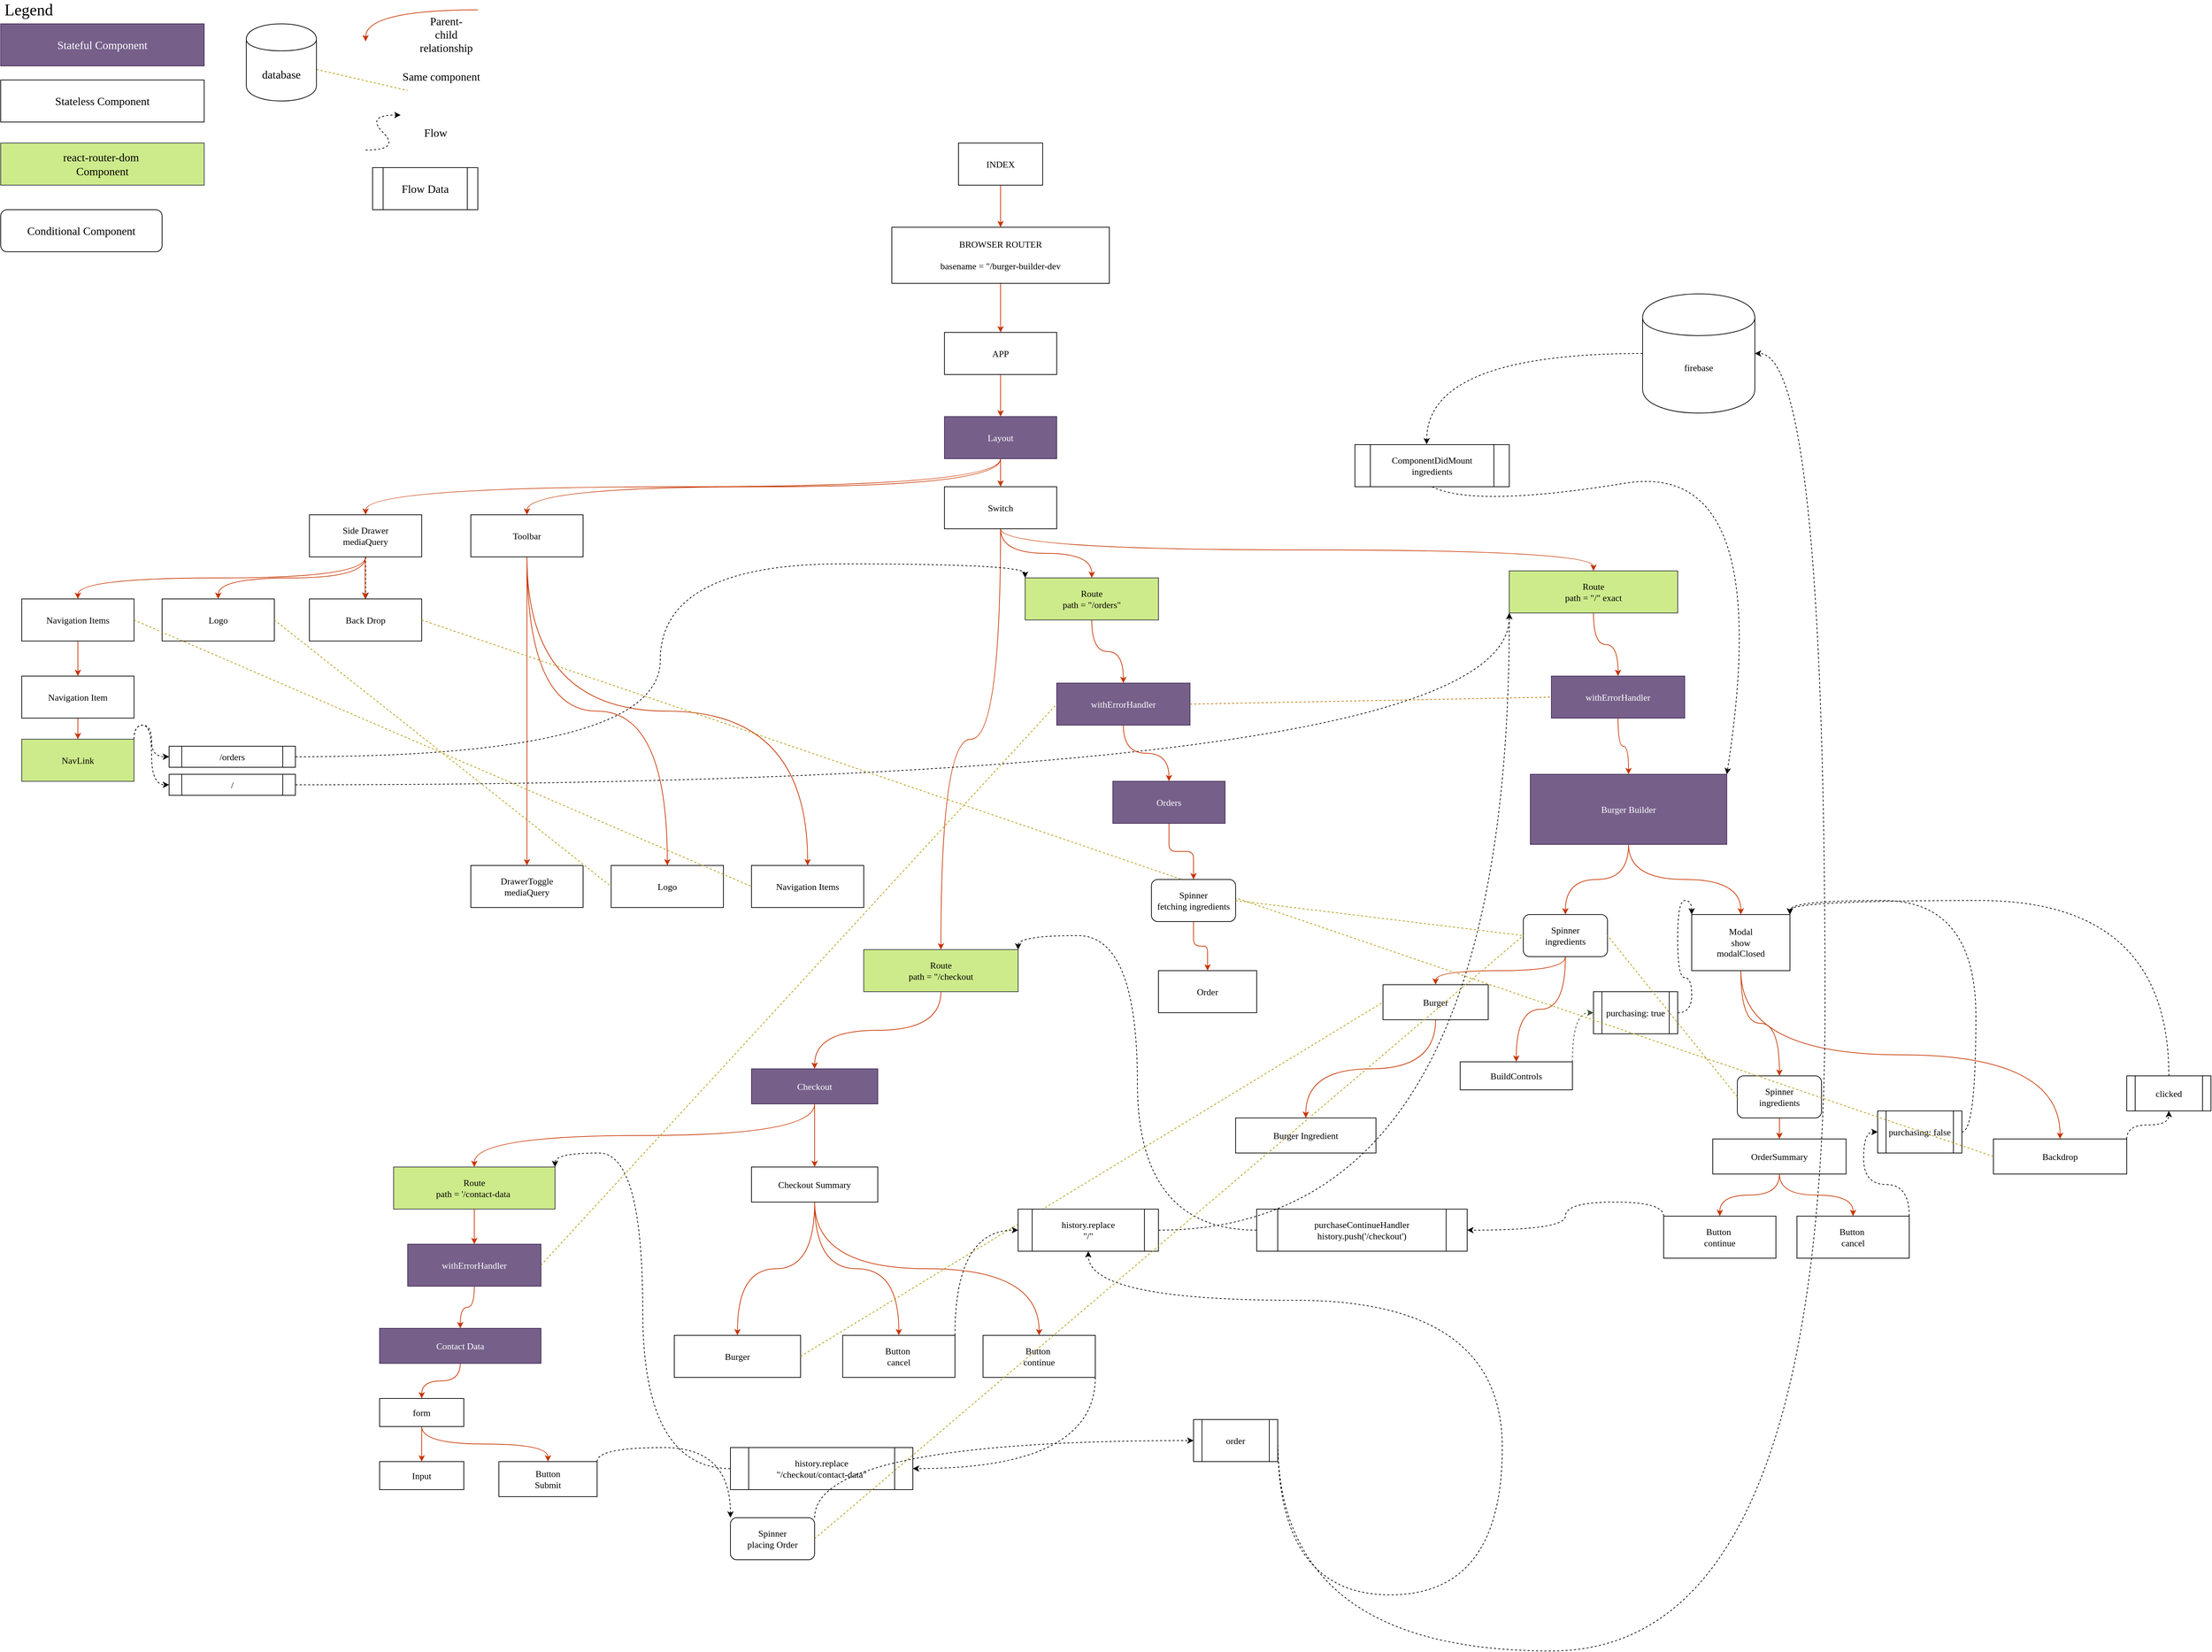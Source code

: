 <mxfile version="13.0.3" type="device"><diagram id="e816xiUX2a3iTIxrnwty" name="Page-1"><mxGraphModel dx="2751" dy="1551" grid="1" gridSize="10" guides="1" tooltips="1" connect="1" arrows="1" fold="1" page="0" pageScale="1" pageWidth="850" pageHeight="1100" math="0" shadow="0" extFonts="lato^https://fonts.googleapis.com/css?family=lato|dm mono^https://fonts.googleapis.com/css?family=dm+mono"><root><mxCell id="0"/><mxCell id="1" parent="0"/><mxCell id="lj8trX7Ev1VFwOyAG79b-166" style="edgeStyle=orthogonalEdgeStyle;curved=1;orthogonalLoop=1;jettySize=auto;html=1;exitX=0.5;exitY=1;exitDx=0;exitDy=0;entryX=0.5;entryY=0;entryDx=0;entryDy=0;fontFamily=dm mono;fontSize=13;fillColor=#fa6800;strokeColor=#C73500;" parent="1" source="lj8trX7Ev1VFwOyAG79b-5" target="lj8trX7Ev1VFwOyAG79b-7" edge="1"><mxGeometry relative="1" as="geometry"/></mxCell><mxCell id="lj8trX7Ev1VFwOyAG79b-5" value="INDEX" style="rounded=0;whiteSpace=wrap;html=1;fontFamily=dm mono;fontSize=13;FType=g;fillColor=#FFFFFF;" parent="1" vertex="1"><mxGeometry x="235" y="40" width="120" height="60" as="geometry"/></mxCell><mxCell id="lj8trX7Ev1VFwOyAG79b-167" style="edgeStyle=orthogonalEdgeStyle;curved=1;orthogonalLoop=1;jettySize=auto;html=1;exitX=0.5;exitY=1;exitDx=0;exitDy=0;entryX=0.5;entryY=0;entryDx=0;entryDy=0;fontFamily=dm mono;fontSize=13;fillColor=#fa6800;strokeColor=#C73500;" parent="1" source="lj8trX7Ev1VFwOyAG79b-7" target="lj8trX7Ev1VFwOyAG79b-10" edge="1"><mxGeometry relative="1" as="geometry"/></mxCell><mxCell id="lj8trX7Ev1VFwOyAG79b-7" value="BROWSER ROUTER&lt;br style=&quot;font-size: 13px;&quot;&gt;&lt;br style=&quot;font-size: 13px;&quot;&gt;basename = &quot;/burger-builder-dev" style="rounded=0;whiteSpace=wrap;html=1;fontFamily=dm mono;fontSize=13;FType=g;fillColor=#FFFFFF;" parent="1" vertex="1"><mxGeometry x="140" y="160" width="310" height="80" as="geometry"/></mxCell><mxCell id="lj8trX7Ev1VFwOyAG79b-168" style="edgeStyle=orthogonalEdgeStyle;curved=1;orthogonalLoop=1;jettySize=auto;html=1;exitX=0.5;exitY=1;exitDx=0;exitDy=0;entryX=0.5;entryY=0;entryDx=0;entryDy=0;fontFamily=dm mono;fontSize=13;fillColor=#fa6800;strokeColor=#C73500;" parent="1" source="lj8trX7Ev1VFwOyAG79b-10" target="lj8trX7Ev1VFwOyAG79b-16" edge="1"><mxGeometry relative="1" as="geometry"/></mxCell><mxCell id="lj8trX7Ev1VFwOyAG79b-10" value="APP" style="rounded=0;whiteSpace=wrap;html=1;fontFamily=dm mono;fontSize=13;FType=g;fillColor=#FFFFFF;" parent="1" vertex="1"><mxGeometry x="215" y="310" width="160" height="60" as="geometry"/></mxCell><mxCell id="lj8trX7Ev1VFwOyAG79b-169" style="edgeStyle=orthogonalEdgeStyle;curved=1;orthogonalLoop=1;jettySize=auto;html=1;exitX=0.5;exitY=1;exitDx=0;exitDy=0;entryX=0.5;entryY=0;entryDx=0;entryDy=0;fontFamily=dm mono;fontSize=13;fillColor=#fa6800;strokeColor=#C73500;" parent="1" source="lj8trX7Ev1VFwOyAG79b-16" target="lj8trX7Ev1VFwOyAG79b-18" edge="1"><mxGeometry relative="1" as="geometry"/></mxCell><mxCell id="lj8trX7Ev1VFwOyAG79b-189" style="edgeStyle=orthogonalEdgeStyle;curved=1;orthogonalLoop=1;jettySize=auto;html=1;exitX=0.5;exitY=1;exitDx=0;exitDy=0;entryX=0.5;entryY=0;entryDx=0;entryDy=0;fontFamily=dm mono;fontSize=13;fillColor=#fa6800;strokeColor=#C73500;" parent="1" source="lj8trX7Ev1VFwOyAG79b-16" target="lj8trX7Ev1VFwOyAG79b-98" edge="1"><mxGeometry relative="1" as="geometry"/></mxCell><mxCell id="lj8trX7Ev1VFwOyAG79b-190" style="edgeStyle=orthogonalEdgeStyle;curved=1;orthogonalLoop=1;jettySize=auto;html=1;exitX=0.5;exitY=1;exitDx=0;exitDy=0;entryX=0.5;entryY=0;entryDx=0;entryDy=0;fontFamily=dm mono;fontSize=13;fillColor=#fa6800;strokeColor=#C73500;" parent="1" source="lj8trX7Ev1VFwOyAG79b-16" target="lj8trX7Ev1VFwOyAG79b-101" edge="1"><mxGeometry relative="1" as="geometry"/></mxCell><mxCell id="lj8trX7Ev1VFwOyAG79b-16" value="Layout" style="rounded=0;whiteSpace=wrap;html=1;fontFamily=dm mono;fontSize=13;FType=g;fillColor=#76608a;strokeColor=#432D57;fontColor=#ffffff;" parent="1" vertex="1"><mxGeometry x="215" y="430" width="160" height="60" as="geometry"/></mxCell><mxCell id="lj8trX7Ev1VFwOyAG79b-170" style="edgeStyle=orthogonalEdgeStyle;curved=1;orthogonalLoop=1;jettySize=auto;html=1;exitX=0.5;exitY=1;exitDx=0;exitDy=0;entryX=0.5;entryY=0;entryDx=0;entryDy=0;fontFamily=dm mono;fontSize=13;fillColor=#fa6800;strokeColor=#C73500;" parent="1" source="lj8trX7Ev1VFwOyAG79b-18" target="lj8trX7Ev1VFwOyAG79b-19" edge="1"><mxGeometry relative="1" as="geometry"/></mxCell><mxCell id="lj8trX7Ev1VFwOyAG79b-171" style="edgeStyle=orthogonalEdgeStyle;curved=1;orthogonalLoop=1;jettySize=auto;html=1;exitX=0.5;exitY=1;exitDx=0;exitDy=0;entryX=0.5;entryY=0;entryDx=0;entryDy=0;fontFamily=dm mono;fontSize=13;fillColor=#fa6800;strokeColor=#C73500;" parent="1" source="lj8trX7Ev1VFwOyAG79b-18" target="lj8trX7Ev1VFwOyAG79b-23" edge="1"><mxGeometry relative="1" as="geometry"/></mxCell><mxCell id="lj8trX7Ev1VFwOyAG79b-244" style="edgeStyle=orthogonalEdgeStyle;curved=1;orthogonalLoop=1;jettySize=auto;html=1;exitX=0.5;exitY=1;exitDx=0;exitDy=0;entryX=0.5;entryY=0;entryDx=0;entryDy=0;fontFamily=dm mono;fontSize=13;fillColor=#fa6800;strokeColor=#C73500;" parent="1" source="lj8trX7Ev1VFwOyAG79b-18" target="lj8trX7Ev1VFwOyAG79b-24" edge="1"><mxGeometry relative="1" as="geometry"/></mxCell><mxCell id="lj8trX7Ev1VFwOyAG79b-18" value="Switch" style="rounded=0;whiteSpace=wrap;html=1;fontFamily=dm mono;fontSize=13;FType=g;" parent="1" vertex="1"><mxGeometry x="215" y="530" width="160" height="60" as="geometry"/></mxCell><mxCell id="lj8trX7Ev1VFwOyAG79b-252" style="edgeStyle=orthogonalEdgeStyle;curved=1;orthogonalLoop=1;jettySize=auto;html=1;exitX=0.5;exitY=1;exitDx=0;exitDy=0;fontFamily=dm mono;fontSize=13;fillColor=#fa6800;strokeColor=#C73500;" parent="1" source="lj8trX7Ev1VFwOyAG79b-19" target="JXioSMQYjU9X0JR3ToUu-28" edge="1"><mxGeometry relative="1" as="geometry"/></mxCell><mxCell id="lj8trX7Ev1VFwOyAG79b-19" value="Route&lt;br style=&quot;font-size: 13px;&quot;&gt;path = &quot;/orders&quot;" style="rounded=0;whiteSpace=wrap;html=1;fontFamily=dm mono;fontSize=13;FType=g;fillColor=#cdeb8b;strokeColor=#36393d;" parent="1" vertex="1"><mxGeometry x="330" y="660" width="190" height="60" as="geometry"/></mxCell><mxCell id="lj8trX7Ev1VFwOyAG79b-172" style="edgeStyle=orthogonalEdgeStyle;curved=1;orthogonalLoop=1;jettySize=auto;html=1;exitX=0.5;exitY=1;exitDx=0;exitDy=0;entryX=0.5;entryY=0;entryDx=0;entryDy=0;fontFamily=dm mono;fontSize=13;fillColor=#fa6800;strokeColor=#C73500;" parent="1" source="lj8trX7Ev1VFwOyAG79b-23" target="lj8trX7Ev1VFwOyAG79b-87" edge="1"><mxGeometry relative="1" as="geometry"/></mxCell><mxCell id="lj8trX7Ev1VFwOyAG79b-23" value="Route&lt;br style=&quot;font-size: 13px;&quot;&gt;path = &quot;/&quot; exact" style="rounded=0;whiteSpace=wrap;html=1;fontFamily=dm mono;fontSize=13;FType=g;fillColor=#cdeb8b;strokeColor=#36393d;" parent="1" vertex="1"><mxGeometry x="1020" y="650" width="240" height="60" as="geometry"/></mxCell><mxCell id="lj8trX7Ev1VFwOyAG79b-207" style="edgeStyle=orthogonalEdgeStyle;curved=1;orthogonalLoop=1;jettySize=auto;html=1;exitX=0.5;exitY=1;exitDx=0;exitDy=0;fontFamily=dm mono;fontSize=13;fillColor=#fa6800;strokeColor=#C73500;" parent="1" source="lj8trX7Ev1VFwOyAG79b-218" target="lj8trX7Ev1VFwOyAG79b-206" edge="1"><mxGeometry relative="1" as="geometry"/></mxCell><mxCell id="lj8trX7Ev1VFwOyAG79b-219" style="edgeStyle=orthogonalEdgeStyle;curved=1;orthogonalLoop=1;jettySize=auto;html=1;exitX=0.5;exitY=1;exitDx=0;exitDy=0;fontFamily=dm mono;fontSize=13;fillColor=#fa6800;strokeColor=#C73500;" parent="1" source="lj8trX7Ev1VFwOyAG79b-24" target="lj8trX7Ev1VFwOyAG79b-218" edge="1"><mxGeometry relative="1" as="geometry"/></mxCell><mxCell id="lj8trX7Ev1VFwOyAG79b-24" value="Route&lt;br style=&quot;font-size: 13px;&quot;&gt;path = &quot;/checkout" style="rounded=0;whiteSpace=wrap;html=1;fontFamily=dm mono;fontSize=13;FType=g;fillColor=#cdeb8b;strokeColor=#36393d;" parent="1" vertex="1"><mxGeometry x="100" y="1190" width="220" height="60" as="geometry"/></mxCell><mxCell id="lj8trX7Ev1VFwOyAG79b-174" style="edgeStyle=orthogonalEdgeStyle;curved=1;orthogonalLoop=1;jettySize=auto;html=1;exitX=0.5;exitY=1;exitDx=0;exitDy=0;fontFamily=dm mono;fontSize=13;fillColor=#fa6800;strokeColor=#C73500;" parent="1" source="lj8trX7Ev1VFwOyAG79b-27" target="lj8trX7Ev1VFwOyAG79b-79" edge="1"><mxGeometry relative="1" as="geometry"/></mxCell><mxCell id="lj8trX7Ev1VFwOyAG79b-175" style="edgeStyle=orthogonalEdgeStyle;curved=1;orthogonalLoop=1;jettySize=auto;html=1;exitX=0.5;exitY=1;exitDx=0;exitDy=0;fontFamily=dm mono;fontSize=13;fillColor=#fa6800;strokeColor=#C73500;" parent="1" source="lj8trX7Ev1VFwOyAG79b-27" target="lj8trX7Ev1VFwOyAG79b-66" edge="1"><mxGeometry relative="1" as="geometry"/></mxCell><mxCell id="lj8trX7Ev1VFwOyAG79b-27" value="Burger Builder" style="rounded=0;whiteSpace=wrap;html=1;fontFamily=dm mono;fontSize=13;FType=g;verticalAlign=middle;align=center;fillColor=#76608a;strokeColor=#432D57;fontColor=#ffffff;" parent="1" vertex="1"><mxGeometry x="1050" y="940" width="280" height="100" as="geometry"/></mxCell><mxCell id="lj8trX7Ev1VFwOyAG79b-159" style="edgeStyle=orthogonalEdgeStyle;curved=1;orthogonalLoop=1;jettySize=auto;html=1;exitX=0;exitY=0.5;exitDx=0;exitDy=0;entryX=1;entryY=0;entryDx=0;entryDy=0;fontFamily=dm mono;fontSize=13;dashed=1;" parent="1" source="lj8trX7Ev1VFwOyAG79b-39" target="lj8trX7Ev1VFwOyAG79b-24" edge="1"><mxGeometry relative="1" as="geometry"/></mxCell><mxCell id="lj8trX7Ev1VFwOyAG79b-39" value="purchaseContinueHandler&lt;br&gt;history.push('/checkout')" style="shape=process;whiteSpace=wrap;html=1;backgroundOutline=1;fontFamily=dm mono;fontSize=13;align=center;" parent="1" vertex="1"><mxGeometry x="660" y="1560" width="300" height="60" as="geometry"/></mxCell><mxCell id="lj8trX7Ev1VFwOyAG79b-242" style="edgeStyle=orthogonalEdgeStyle;curved=1;orthogonalLoop=1;jettySize=auto;html=1;exitX=0;exitY=0.5;exitDx=0;exitDy=0;entryX=0.465;entryY=-0.008;entryDx=0;entryDy=0;entryPerimeter=0;dashed=1;fontFamily=dm mono;fontSize=13;" parent="1" source="lj8trX7Ev1VFwOyAG79b-41" target="lj8trX7Ev1VFwOyAG79b-42" edge="1"><mxGeometry relative="1" as="geometry"/></mxCell><mxCell id="lj8trX7Ev1VFwOyAG79b-41" value="firebase" style="shape=cylinder;whiteSpace=wrap;html=1;boundedLbl=1;backgroundOutline=1;fontFamily=dm mono;fontSize=13;align=center;" parent="1" vertex="1"><mxGeometry x="1210" y="255" width="160" height="170" as="geometry"/></mxCell><mxCell id="lj8trX7Ev1VFwOyAG79b-42" value="ComponentDidMount&lt;br&gt;ingredients" style="shape=process;whiteSpace=wrap;html=1;backgroundOutline=1;fontFamily=dm mono;fontSize=13;align=center;" parent="1" vertex="1"><mxGeometry x="800" y="470" width="220" height="60" as="geometry"/></mxCell><mxCell id="lj8trX7Ev1VFwOyAG79b-46" value="" style="curved=1;endArrow=classic;html=1;fontFamily=dm mono;fontSize=13;exitX=0.5;exitY=1;exitDx=0;exitDy=0;entryX=1;entryY=0;entryDx=0;entryDy=0;dashed=1;" parent="1" source="lj8trX7Ev1VFwOyAG79b-42" target="lj8trX7Ev1VFwOyAG79b-27" edge="1"><mxGeometry width="50" height="50" relative="1" as="geometry"><mxPoint x="980" y="630" as="sourcePoint"/><mxPoint x="1030" y="580" as="targetPoint"/><Array as="points"><mxPoint x="970" y="560"/><mxPoint x="1400" y="490"/></Array></mxGeometry></mxCell><mxCell id="lj8trX7Ev1VFwOyAG79b-178" style="edgeStyle=orthogonalEdgeStyle;curved=1;orthogonalLoop=1;jettySize=auto;html=1;exitX=0.5;exitY=1;exitDx=0;exitDy=0;entryX=0.5;entryY=0;entryDx=0;entryDy=0;fontFamily=dm mono;fontSize=13;fillColor=#fa6800;strokeColor=#C73500;" parent="1" source="lj8trX7Ev1VFwOyAG79b-51" target="lj8trX7Ev1VFwOyAG79b-95" edge="1"><mxGeometry relative="1" as="geometry"/></mxCell><mxCell id="lj8trX7Ev1VFwOyAG79b-51" value="Burger" style="rounded=0;whiteSpace=wrap;html=1;fontFamily=dm mono;fontSize=13;FType=g;verticalAlign=middle;align=center;" parent="1" vertex="1"><mxGeometry x="840" y="1240" width="150" height="50" as="geometry"/></mxCell><mxCell id="lj8trX7Ev1VFwOyAG79b-187" style="edgeStyle=orthogonalEdgeStyle;curved=1;orthogonalLoop=1;jettySize=auto;html=1;exitX=0.5;exitY=1;exitDx=0;exitDy=0;fontFamily=dm mono;fontSize=13;fillColor=#fa6800;strokeColor=#C73500;" parent="1" source="lj8trX7Ev1VFwOyAG79b-52" target="lj8trX7Ev1VFwOyAG79b-144" edge="1"><mxGeometry relative="1" as="geometry"/></mxCell><mxCell id="lj8trX7Ev1VFwOyAG79b-188" style="edgeStyle=orthogonalEdgeStyle;curved=1;orthogonalLoop=1;jettySize=auto;html=1;exitX=0.5;exitY=1;exitDx=0;exitDy=0;entryX=0.5;entryY=0;entryDx=0;entryDy=0;fontFamily=dm mono;fontSize=13;fillColor=#fa6800;strokeColor=#C73500;" parent="1" source="lj8trX7Ev1VFwOyAG79b-52" target="lj8trX7Ev1VFwOyAG79b-143" edge="1"><mxGeometry relative="1" as="geometry"/></mxCell><mxCell id="lj8trX7Ev1VFwOyAG79b-52" value="OrderSummary" style="rounded=0;whiteSpace=wrap;html=1;fontFamily=dm mono;fontSize=13;FType=g;verticalAlign=middle;align=center;" parent="1" vertex="1"><mxGeometry x="1310" y="1460" width="190" height="50" as="geometry"/></mxCell><mxCell id="lj8trX7Ev1VFwOyAG79b-185" style="edgeStyle=orthogonalEdgeStyle;curved=1;orthogonalLoop=1;jettySize=auto;html=1;exitX=0.5;exitY=1;exitDx=0;exitDy=0;entryX=0.5;entryY=0;entryDx=0;entryDy=0;fontFamily=dm mono;fontSize=13;fillColor=#fa6800;strokeColor=#C73500;" parent="1" source="lj8trX7Ev1VFwOyAG79b-63" target="lj8trX7Ev1VFwOyAG79b-52" edge="1"><mxGeometry relative="1" as="geometry"/></mxCell><mxCell id="lj8trX7Ev1VFwOyAG79b-63" value="Spinner&lt;br&gt;ingredients" style="rounded=1;whiteSpace=wrap;html=1;fontFamily=dm mono;fontSize=13;align=center;" parent="1" vertex="1"><mxGeometry x="1345" y="1370" width="120" height="60" as="geometry"/></mxCell><mxCell id="lj8trX7Ev1VFwOyAG79b-176" style="edgeStyle=orthogonalEdgeStyle;curved=1;orthogonalLoop=1;jettySize=auto;html=1;exitX=0.5;exitY=1;exitDx=0;exitDy=0;entryX=0.5;entryY=0;entryDx=0;entryDy=0;fontFamily=dm mono;fontSize=13;fillColor=#fa6800;strokeColor=#C73500;" parent="1" source="lj8trX7Ev1VFwOyAG79b-66" target="lj8trX7Ev1VFwOyAG79b-85" edge="1"><mxGeometry relative="1" as="geometry"/></mxCell><mxCell id="lj8trX7Ev1VFwOyAG79b-177" style="edgeStyle=orthogonalEdgeStyle;curved=1;orthogonalLoop=1;jettySize=auto;html=1;exitX=0.5;exitY=1;exitDx=0;exitDy=0;entryX=0.5;entryY=0;entryDx=0;entryDy=0;fontFamily=dm mono;fontSize=13;fillColor=#fa6800;strokeColor=#C73500;" parent="1" source="lj8trX7Ev1VFwOyAG79b-66" target="lj8trX7Ev1VFwOyAG79b-51" edge="1"><mxGeometry relative="1" as="geometry"/></mxCell><mxCell id="lj8trX7Ev1VFwOyAG79b-66" value="Spinner&lt;br&gt;ingredients" style="rounded=1;whiteSpace=wrap;html=1;fontFamily=dm mono;fontSize=13;align=center;" parent="1" vertex="1"><mxGeometry x="1040" y="1140" width="120" height="60" as="geometry"/></mxCell><mxCell id="lj8trX7Ev1VFwOyAG79b-156" style="edgeStyle=orthogonalEdgeStyle;curved=1;orthogonalLoop=1;jettySize=auto;html=1;exitX=1;exitY=0.5;exitDx=0;exitDy=0;entryX=0;entryY=0;entryDx=0;entryDy=0;fontFamily=dm mono;fontSize=13;dashed=1;" parent="1" source="lj8trX7Ev1VFwOyAG79b-67" target="lj8trX7Ev1VFwOyAG79b-79" edge="1"><mxGeometry relative="1" as="geometry"/></mxCell><mxCell id="lj8trX7Ev1VFwOyAG79b-67" value="purchasing: true" style="shape=process;whiteSpace=wrap;html=1;backgroundOutline=1;fontFamily=dm mono;fontSize=13;align=center;" parent="1" vertex="1"><mxGeometry x="1140" y="1250" width="120" height="60" as="geometry"/></mxCell><mxCell id="lj8trX7Ev1VFwOyAG79b-179" style="edgeStyle=orthogonalEdgeStyle;curved=1;orthogonalLoop=1;jettySize=auto;html=1;exitX=0.5;exitY=1;exitDx=0;exitDy=0;fontFamily=dm mono;fontSize=13;fillColor=#fa6800;strokeColor=#C73500;" parent="1" source="lj8trX7Ev1VFwOyAG79b-79" target="lj8trX7Ev1VFwOyAG79b-104" edge="1"><mxGeometry relative="1" as="geometry"/></mxCell><mxCell id="lj8trX7Ev1VFwOyAG79b-182" style="edgeStyle=orthogonalEdgeStyle;curved=1;orthogonalLoop=1;jettySize=auto;html=1;exitX=0.5;exitY=1;exitDx=0;exitDy=0;entryX=0.5;entryY=0;entryDx=0;entryDy=0;fontFamily=dm mono;fontSize=13;fillColor=#fa6800;strokeColor=#C73500;" parent="1" source="lj8trX7Ev1VFwOyAG79b-79" target="lj8trX7Ev1VFwOyAG79b-63" edge="1"><mxGeometry relative="1" as="geometry"/></mxCell><mxCell id="lj8trX7Ev1VFwOyAG79b-79" value="&lt;span&gt;Modal&lt;/span&gt;&lt;br&gt;&lt;span&gt;show&lt;/span&gt;&lt;br&gt;&lt;span&gt;modalClosed&lt;/span&gt;" style="rounded=0;whiteSpace=wrap;html=1;fontFamily=dm mono;fontSize=13;align=center;" parent="1" vertex="1"><mxGeometry x="1280" y="1140" width="140" height="80" as="geometry"/></mxCell><mxCell id="lj8trX7Ev1VFwOyAG79b-157" style="edgeStyle=orthogonalEdgeStyle;curved=1;orthogonalLoop=1;jettySize=auto;html=1;exitX=1;exitY=0;exitDx=0;exitDy=0;entryX=0;entryY=0.5;entryDx=0;entryDy=0;fontFamily=dm mono;fontSize=13;dashed=1;fillColor=#6d8764;strokeColor=#3A5431;" parent="1" source="lj8trX7Ev1VFwOyAG79b-85" target="lj8trX7Ev1VFwOyAG79b-67" edge="1"><mxGeometry relative="1" as="geometry"/></mxCell><mxCell id="lj8trX7Ev1VFwOyAG79b-85" value="BuildControls" style="rounded=0;whiteSpace=wrap;html=1;fontFamily=dm mono;fontSize=13;FType=g;verticalAlign=middle;align=center;" parent="1" vertex="1"><mxGeometry x="950" y="1350" width="160" height="40" as="geometry"/></mxCell><mxCell id="lj8trX7Ev1VFwOyAG79b-173" style="edgeStyle=orthogonalEdgeStyle;curved=1;orthogonalLoop=1;jettySize=auto;html=1;exitX=0.5;exitY=1;exitDx=0;exitDy=0;fontFamily=dm mono;fontSize=13;fillColor=#fa6800;strokeColor=#C73500;" parent="1" source="lj8trX7Ev1VFwOyAG79b-87" target="lj8trX7Ev1VFwOyAG79b-27" edge="1"><mxGeometry relative="1" as="geometry"/></mxCell><mxCell id="lj8trX7Ev1VFwOyAG79b-87" value="withErrorHandler" style="rounded=0;whiteSpace=wrap;html=1;fontFamily=dm mono;fontSize=13;align=center;fillColor=#76608a;strokeColor=#432D57;fontColor=#ffffff;" parent="1" vertex="1"><mxGeometry x="1080" y="800" width="190" height="60" as="geometry"/></mxCell><mxCell id="lj8trX7Ev1VFwOyAG79b-154" style="edgeStyle=orthogonalEdgeStyle;curved=1;orthogonalLoop=1;jettySize=auto;html=1;exitX=1;exitY=0.5;exitDx=0;exitDy=0;entryX=1;entryY=0;entryDx=0;entryDy=0;fontFamily=dm mono;fontSize=13;dashed=1;" parent="1" source="lj8trX7Ev1VFwOyAG79b-90" target="lj8trX7Ev1VFwOyAG79b-79" edge="1"><mxGeometry relative="1" as="geometry"/></mxCell><mxCell id="lj8trX7Ev1VFwOyAG79b-90" value="purchasing: false" style="shape=process;whiteSpace=wrap;html=1;backgroundOutline=1;fontFamily=dm mono;fontSize=13;align=center;" parent="1" vertex="1"><mxGeometry x="1545" y="1420" width="120" height="60" as="geometry"/></mxCell><mxCell id="lj8trX7Ev1VFwOyAG79b-95" value="Burger Ingredient" style="rounded=0;whiteSpace=wrap;html=1;fontFamily=dm mono;fontSize=13;FType=g;verticalAlign=middle;align=center;" parent="1" vertex="1"><mxGeometry x="630" y="1430" width="200" height="50" as="geometry"/></mxCell><mxCell id="lj8trX7Ev1VFwOyAG79b-192" style="edgeStyle=orthogonalEdgeStyle;curved=1;orthogonalLoop=1;jettySize=auto;html=1;exitX=0.5;exitY=1;exitDx=0;exitDy=0;entryX=0.5;entryY=0;entryDx=0;entryDy=0;fontFamily=dm mono;fontSize=13;fillColor=#fa6800;strokeColor=#C73500;" parent="1" source="lj8trX7Ev1VFwOyAG79b-98" target="lj8trX7Ev1VFwOyAG79b-122" edge="1"><mxGeometry relative="1" as="geometry"/></mxCell><mxCell id="lj8trX7Ev1VFwOyAG79b-193" style="edgeStyle=orthogonalEdgeStyle;curved=1;orthogonalLoop=1;jettySize=auto;html=1;exitX=0.5;exitY=1;exitDx=0;exitDy=0;entryX=0.5;entryY=0;entryDx=0;entryDy=0;fontFamily=dm mono;fontSize=13;fillColor=#fa6800;strokeColor=#C73500;" parent="1" source="lj8trX7Ev1VFwOyAG79b-98" target="lj8trX7Ev1VFwOyAG79b-132" edge="1"><mxGeometry relative="1" as="geometry"/></mxCell><mxCell id="lj8trX7Ev1VFwOyAG79b-194" style="edgeStyle=orthogonalEdgeStyle;curved=1;orthogonalLoop=1;jettySize=auto;html=1;exitX=0.5;exitY=1;exitDx=0;exitDy=0;entryX=0.5;entryY=0;entryDx=0;entryDy=0;fontFamily=dm mono;fontSize=13;fillColor=#fa6800;strokeColor=#C73500;" parent="1" source="lj8trX7Ev1VFwOyAG79b-98" target="lj8trX7Ev1VFwOyAG79b-133" edge="1"><mxGeometry relative="1" as="geometry"/></mxCell><mxCell id="lj8trX7Ev1VFwOyAG79b-98" value="Toolbar" style="rounded=0;whiteSpace=wrap;html=1;fontFamily=dm mono;fontSize=13;FType=g;" parent="1" vertex="1"><mxGeometry x="-460" y="570" width="160" height="60" as="geometry"/></mxCell><mxCell id="lj8trX7Ev1VFwOyAG79b-200" style="edgeStyle=orthogonalEdgeStyle;curved=1;orthogonalLoop=1;jettySize=auto;html=1;exitX=0.5;exitY=1;exitDx=0;exitDy=0;fontFamily=dm mono;fontSize=13;fillColor=#fa6800;strokeColor=#C73500;" parent="1" source="lj8trX7Ev1VFwOyAG79b-101" target="lj8trX7Ev1VFwOyAG79b-109" edge="1"><mxGeometry relative="1" as="geometry"/></mxCell><mxCell id="lj8trX7Ev1VFwOyAG79b-201" style="edgeStyle=orthogonalEdgeStyle;curved=1;orthogonalLoop=1;jettySize=auto;html=1;exitX=0.5;exitY=1;exitDx=0;exitDy=0;entryX=0.5;entryY=0;entryDx=0;entryDy=0;fontFamily=dm mono;fontSize=13;fillColor=#fa6800;strokeColor=#C73500;" parent="1" source="lj8trX7Ev1VFwOyAG79b-101" target="lj8trX7Ev1VFwOyAG79b-107" edge="1"><mxGeometry relative="1" as="geometry"/></mxCell><mxCell id="lj8trX7Ev1VFwOyAG79b-202" style="edgeStyle=orthogonalEdgeStyle;curved=1;orthogonalLoop=1;jettySize=auto;html=1;exitX=0.5;exitY=1;exitDx=0;exitDy=0;dashed=1;fontFamily=dm mono;fontSize=13;" parent="1" source="lj8trX7Ev1VFwOyAG79b-101" target="lj8trX7Ev1VFwOyAG79b-103" edge="1"><mxGeometry relative="1" as="geometry"/></mxCell><mxCell id="lj8trX7Ev1VFwOyAG79b-101" value="Side Drawer&lt;br&gt;mediaQuery" style="rounded=0;whiteSpace=wrap;html=1;fontFamily=dm mono;fontSize=13;FType=g;" parent="1" vertex="1"><mxGeometry x="-690" y="570" width="160" height="60" as="geometry"/></mxCell><mxCell id="lj8trX7Ev1VFwOyAG79b-103" value="Back Drop" style="rounded=0;whiteSpace=wrap;html=1;fontFamily=dm mono;fontSize=13;FType=g;" parent="1" vertex="1"><mxGeometry x="-690" y="690" width="160" height="60" as="geometry"/></mxCell><mxCell id="lj8trX7Ev1VFwOyAG79b-153" style="edgeStyle=orthogonalEdgeStyle;curved=1;orthogonalLoop=1;jettySize=auto;html=1;exitX=1;exitY=0;exitDx=0;exitDy=0;fontFamily=dm mono;fontSize=13;entryX=0.5;entryY=1;entryDx=0;entryDy=0;dashed=1;" parent="1" source="lj8trX7Ev1VFwOyAG79b-104" target="lj8trX7Ev1VFwOyAG79b-149" edge="1"><mxGeometry relative="1" as="geometry"><mxPoint x="1980" y="1450" as="targetPoint"/></mxGeometry></mxCell><mxCell id="lj8trX7Ev1VFwOyAG79b-104" value="Backdrop" style="rounded=0;whiteSpace=wrap;html=1;fontFamily=dm mono;fontSize=13;FType=g;verticalAlign=middle;align=center;" parent="1" vertex="1"><mxGeometry x="1710" y="1460" width="190" height="50" as="geometry"/></mxCell><mxCell id="lj8trX7Ev1VFwOyAG79b-107" value="Logo" style="rounded=0;whiteSpace=wrap;html=1;fontFamily=dm mono;fontSize=13;FType=g;" parent="1" vertex="1"><mxGeometry x="-900" y="690" width="160" height="60" as="geometry"/></mxCell><mxCell id="lj8trX7Ev1VFwOyAG79b-204" style="edgeStyle=orthogonalEdgeStyle;curved=1;orthogonalLoop=1;jettySize=auto;html=1;exitX=0.5;exitY=1;exitDx=0;exitDy=0;entryX=0.5;entryY=0;entryDx=0;entryDy=0;fontFamily=dm mono;fontSize=13;fillColor=#fa6800;strokeColor=#C73500;" parent="1" source="lj8trX7Ev1VFwOyAG79b-109" target="lj8trX7Ev1VFwOyAG79b-111" edge="1"><mxGeometry relative="1" as="geometry"/></mxCell><mxCell id="lj8trX7Ev1VFwOyAG79b-109" value="Navigation Items" style="rounded=0;whiteSpace=wrap;html=1;fontFamily=dm mono;fontSize=13;FType=g;" parent="1" vertex="1"><mxGeometry x="-1100" y="690" width="160" height="60" as="geometry"/></mxCell><mxCell id="lj8trX7Ev1VFwOyAG79b-205" style="edgeStyle=orthogonalEdgeStyle;curved=1;orthogonalLoop=1;jettySize=auto;html=1;exitX=0.5;exitY=1;exitDx=0;exitDy=0;entryX=0.5;entryY=0;entryDx=0;entryDy=0;fontFamily=dm mono;fontSize=13;fillColor=#fa6800;strokeColor=#C73500;" parent="1" source="lj8trX7Ev1VFwOyAG79b-111" target="lj8trX7Ev1VFwOyAG79b-113" edge="1"><mxGeometry relative="1" as="geometry"/></mxCell><mxCell id="lj8trX7Ev1VFwOyAG79b-111" value="Navigation Item" style="rounded=0;whiteSpace=wrap;html=1;fontFamily=dm mono;fontSize=13;FType=g;" parent="1" vertex="1"><mxGeometry x="-1100" y="800" width="160" height="60" as="geometry"/></mxCell><mxCell id="lj8trX7Ev1VFwOyAG79b-198" style="edgeStyle=orthogonalEdgeStyle;curved=1;orthogonalLoop=1;jettySize=auto;html=1;exitX=1;exitY=0;exitDx=0;exitDy=0;entryX=0;entryY=0.5;entryDx=0;entryDy=0;dashed=1;fontFamily=dm mono;fontSize=13;" parent="1" source="lj8trX7Ev1VFwOyAG79b-113" target="lj8trX7Ev1VFwOyAG79b-115" edge="1"><mxGeometry relative="1" as="geometry"/></mxCell><mxCell id="lj8trX7Ev1VFwOyAG79b-199" style="edgeStyle=orthogonalEdgeStyle;curved=1;orthogonalLoop=1;jettySize=auto;html=1;exitX=1;exitY=0;exitDx=0;exitDy=0;entryX=0;entryY=0.5;entryDx=0;entryDy=0;dashed=1;fontFamily=dm mono;fontSize=13;" parent="1" source="lj8trX7Ev1VFwOyAG79b-113" target="lj8trX7Ev1VFwOyAG79b-116" edge="1"><mxGeometry relative="1" as="geometry"/></mxCell><mxCell id="lj8trX7Ev1VFwOyAG79b-113" value="NavLink" style="rounded=0;whiteSpace=wrap;html=1;fontFamily=dm mono;fontSize=13;FType=g;fillColor=#cdeb8b;strokeColor=#36393d;" parent="1" vertex="1"><mxGeometry x="-1100" y="890" width="160" height="60" as="geometry"/></mxCell><mxCell id="lj8trX7Ev1VFwOyAG79b-195" style="edgeStyle=orthogonalEdgeStyle;curved=1;orthogonalLoop=1;jettySize=auto;html=1;exitX=1;exitY=0.5;exitDx=0;exitDy=0;entryX=0;entryY=0;entryDx=0;entryDy=0;fontFamily=dm mono;fontSize=13;dashed=1;" parent="1" source="lj8trX7Ev1VFwOyAG79b-115" target="lj8trX7Ev1VFwOyAG79b-19" edge="1"><mxGeometry relative="1" as="geometry"/></mxCell><mxCell id="lj8trX7Ev1VFwOyAG79b-115" value="/orders" style="shape=process;whiteSpace=wrap;html=1;backgroundOutline=1;fontFamily=dm mono;fontSize=13;align=center;" parent="1" vertex="1"><mxGeometry x="-890" y="900" width="180" height="30" as="geometry"/></mxCell><mxCell id="lj8trX7Ev1VFwOyAG79b-196" style="edgeStyle=orthogonalEdgeStyle;curved=1;orthogonalLoop=1;jettySize=auto;html=1;exitX=1;exitY=0.5;exitDx=0;exitDy=0;entryX=0;entryY=1;entryDx=0;entryDy=0;dashed=1;fontFamily=dm mono;fontSize=13;" parent="1" source="lj8trX7Ev1VFwOyAG79b-116" target="lj8trX7Ev1VFwOyAG79b-23" edge="1"><mxGeometry relative="1" as="geometry"/></mxCell><mxCell id="lj8trX7Ev1VFwOyAG79b-116" value="/" style="shape=process;whiteSpace=wrap;html=1;backgroundOutline=1;fontFamily=dm mono;fontSize=13;align=center;" parent="1" vertex="1"><mxGeometry x="-890" y="940" width="180" height="30" as="geometry"/></mxCell><mxCell id="lj8trX7Ev1VFwOyAG79b-122" value="DrawerToggle&lt;br&gt;mediaQuery" style="rounded=0;whiteSpace=wrap;html=1;fontFamily=dm mono;fontSize=13;FType=g;" parent="1" vertex="1"><mxGeometry x="-460" y="1070" width="160" height="60" as="geometry"/></mxCell><mxCell id="lj8trX7Ev1VFwOyAG79b-129" value="" style="endArrow=none;dashed=1;html=1;fontFamily=dm mono;fontSize=13;entryX=1;entryY=0.5;entryDx=0;entryDy=0;exitX=0;exitY=0.5;exitDx=0;exitDy=0;fillColor=#e3c800;strokeColor=#B09500;" parent="1" source="lj8trX7Ev1VFwOyAG79b-63" target="lj8trX7Ev1VFwOyAG79b-66" edge="1"><mxGeometry width="50" height="50" relative="1" as="geometry"><mxPoint x="900" y="1150" as="sourcePoint"/><mxPoint x="950" y="1100" as="targetPoint"/></mxGeometry></mxCell><mxCell id="lj8trX7Ev1VFwOyAG79b-130" value="" style="endArrow=none;dashed=1;html=1;fontFamily=dm mono;fontSize=13;entryX=0;entryY=0.5;entryDx=0;entryDy=0;exitX=1;exitY=0.5;exitDx=0;exitDy=0;fillColor=#e3c800;strokeColor=#B09500;" parent="1" source="lj8trX7Ev1VFwOyAG79b-103" target="lj8trX7Ev1VFwOyAG79b-104" edge="1"><mxGeometry width="50" height="50" relative="1" as="geometry"><mxPoint x="1530" y="1630" as="sourcePoint"/><mxPoint x="1580" y="1580" as="targetPoint"/></mxGeometry></mxCell><mxCell id="lj8trX7Ev1VFwOyAG79b-132" value="Logo" style="rounded=0;whiteSpace=wrap;html=1;fontFamily=dm mono;fontSize=13;FType=g;" parent="1" vertex="1"><mxGeometry x="-260" y="1070" width="160" height="60" as="geometry"/></mxCell><mxCell id="lj8trX7Ev1VFwOyAG79b-133" value="Navigation Items" style="rounded=0;whiteSpace=wrap;html=1;fontFamily=dm mono;fontSize=13;FType=g;" parent="1" vertex="1"><mxGeometry x="-60" y="1070" width="160" height="60" as="geometry"/></mxCell><mxCell id="lj8trX7Ev1VFwOyAG79b-141" value="" style="endArrow=none;dashed=1;html=1;fontFamily=dm mono;fontSize=13;entryX=0;entryY=0.5;entryDx=0;entryDy=0;exitX=1;exitY=0.5;exitDx=0;exitDy=0;fillColor=#e3c800;strokeColor=#B09500;" parent="1" source="lj8trX7Ev1VFwOyAG79b-107" target="lj8trX7Ev1VFwOyAG79b-132" edge="1"><mxGeometry width="50" height="50" relative="1" as="geometry"><mxPoint x="-270" y="1240" as="sourcePoint"/><mxPoint x="-220" y="1190" as="targetPoint"/></mxGeometry></mxCell><mxCell id="lj8trX7Ev1VFwOyAG79b-142" value="" style="endArrow=none;dashed=1;html=1;fontFamily=dm mono;fontSize=13;entryX=0;entryY=0.5;entryDx=0;entryDy=0;exitX=1;exitY=0.5;exitDx=0;exitDy=0;fillColor=#e3c800;strokeColor=#B09500;" parent="1" source="lj8trX7Ev1VFwOyAG79b-109" target="lj8trX7Ev1VFwOyAG79b-133" edge="1"><mxGeometry width="50" height="50" relative="1" as="geometry"><mxPoint x="-50" y="1210" as="sourcePoint"/><mxPoint y="1160" as="targetPoint"/></mxGeometry></mxCell><mxCell id="lj8trX7Ev1VFwOyAG79b-158" style="edgeStyle=orthogonalEdgeStyle;curved=1;orthogonalLoop=1;jettySize=auto;html=1;exitX=0;exitY=0;exitDx=0;exitDy=0;entryX=1;entryY=0.5;entryDx=0;entryDy=0;fontFamily=dm mono;fontSize=13;dashed=1;" parent="1" source="lj8trX7Ev1VFwOyAG79b-143" target="lj8trX7Ev1VFwOyAG79b-39" edge="1"><mxGeometry relative="1" as="geometry"/></mxCell><mxCell id="lj8trX7Ev1VFwOyAG79b-143" value="Button&amp;nbsp;&lt;br&gt;continue" style="rounded=0;whiteSpace=wrap;html=1;fontFamily=dm mono;fontSize=13;FType=g;verticalAlign=middle;align=center;" parent="1" vertex="1"><mxGeometry x="1240" y="1570" width="160" height="60" as="geometry"/></mxCell><mxCell id="lj8trX7Ev1VFwOyAG79b-155" style="edgeStyle=orthogonalEdgeStyle;curved=1;orthogonalLoop=1;jettySize=auto;html=1;exitX=1;exitY=0;exitDx=0;exitDy=0;entryX=0;entryY=0.5;entryDx=0;entryDy=0;fontFamily=dm mono;fontSize=13;dashed=1;" parent="1" source="lj8trX7Ev1VFwOyAG79b-144" target="lj8trX7Ev1VFwOyAG79b-90" edge="1"><mxGeometry relative="1" as="geometry"/></mxCell><mxCell id="lj8trX7Ev1VFwOyAG79b-144" value="Button&amp;nbsp;&lt;br&gt;cancel" style="rounded=0;whiteSpace=wrap;html=1;fontFamily=dm mono;fontSize=13;FType=g;verticalAlign=middle;align=center;" parent="1" vertex="1"><mxGeometry x="1430" y="1570" width="160" height="60" as="geometry"/></mxCell><mxCell id="lj8trX7Ev1VFwOyAG79b-151" style="edgeStyle=orthogonalEdgeStyle;orthogonalLoop=1;jettySize=auto;html=1;exitX=0.5;exitY=0;exitDx=0;exitDy=0;fontFamily=dm mono;fontSize=13;curved=1;entryX=1;entryY=0;entryDx=0;entryDy=0;dashed=1;" parent="1" source="lj8trX7Ev1VFwOyAG79b-149" target="lj8trX7Ev1VFwOyAG79b-79" edge="1"><mxGeometry relative="1" as="geometry"><mxPoint x="1900" y="1160" as="targetPoint"/></mxGeometry></mxCell><mxCell id="lj8trX7Ev1VFwOyAG79b-149" value="clicked" style="shape=process;whiteSpace=wrap;html=1;backgroundOutline=1;fillColor=#FFFFFF;fontFamily=dm mono;fontSize=13;align=center;" parent="1" vertex="1"><mxGeometry x="1900" y="1370" width="120" height="50" as="geometry"/></mxCell><mxCell id="lj8trX7Ev1VFwOyAG79b-213" style="edgeStyle=orthogonalEdgeStyle;curved=1;orthogonalLoop=1;jettySize=auto;html=1;exitX=0.5;exitY=1;exitDx=0;exitDy=0;fontFamily=dm mono;fontSize=13;fillColor=#fa6800;strokeColor=#C73500;" parent="1" source="lj8trX7Ev1VFwOyAG79b-160" target="lj8trX7Ev1VFwOyAG79b-210" edge="1"><mxGeometry relative="1" as="geometry"/></mxCell><mxCell id="lj8trX7Ev1VFwOyAG79b-216" style="edgeStyle=orthogonalEdgeStyle;curved=1;orthogonalLoop=1;jettySize=auto;html=1;exitX=0.5;exitY=1;exitDx=0;exitDy=0;entryX=0.5;entryY=0;entryDx=0;entryDy=0;fontFamily=dm mono;fontSize=13;fillColor=#fa6800;strokeColor=#C73500;" parent="1" source="lj8trX7Ev1VFwOyAG79b-160" target="lj8trX7Ev1VFwOyAG79b-215" edge="1"><mxGeometry relative="1" as="geometry"/></mxCell><mxCell id="lj8trX7Ev1VFwOyAG79b-217" style="edgeStyle=orthogonalEdgeStyle;curved=1;orthogonalLoop=1;jettySize=auto;html=1;exitX=0.5;exitY=1;exitDx=0;exitDy=0;fontFamily=dm mono;fontSize=13;fillColor=#fa6800;strokeColor=#C73500;" parent="1" source="lj8trX7Ev1VFwOyAG79b-160" target="lj8trX7Ev1VFwOyAG79b-214" edge="1"><mxGeometry relative="1" as="geometry"/></mxCell><mxCell id="lj8trX7Ev1VFwOyAG79b-160" value="Checkout Summary" style="rounded=0;whiteSpace=wrap;html=1;fontFamily=dm mono;fontSize=13;FType=g;" parent="1" vertex="1"><mxGeometry x="-60" y="1500" width="180" height="50" as="geometry"/></mxCell><mxCell id="lj8trX7Ev1VFwOyAG79b-203" style="edgeStyle=orthogonalEdgeStyle;curved=1;orthogonalLoop=1;jettySize=auto;html=1;exitX=0.5;exitY=1;exitDx=0;exitDy=0;fontFamily=dm mono;fontSize=13;fillColor=#fa6800;strokeColor=#C73500;" parent="1" edge="1"><mxGeometry relative="1" as="geometry"><mxPoint x="-610.59" y="630.0" as="sourcePoint"/><mxPoint x="-610.59" y="690.0" as="targetPoint"/></mxGeometry></mxCell><mxCell id="lj8trX7Ev1VFwOyAG79b-209" style="edgeStyle=orthogonalEdgeStyle;curved=1;orthogonalLoop=1;jettySize=auto;html=1;exitX=0.5;exitY=1;exitDx=0;exitDy=0;entryX=0.5;entryY=0;entryDx=0;entryDy=0;fontFamily=dm mono;fontSize=13;fillColor=#fa6800;strokeColor=#C73500;" parent="1" source="lj8trX7Ev1VFwOyAG79b-206" target="JXioSMQYjU9X0JR3ToUu-31" edge="1"><mxGeometry relative="1" as="geometry"><mxPoint x="-455" y="1650" as="targetPoint"/></mxGeometry></mxCell><mxCell id="lj8trX7Ev1VFwOyAG79b-206" value="Route&lt;br&gt;path = '/contact-data&amp;nbsp;" style="rounded=0;whiteSpace=wrap;html=1;fontFamily=dm mono;fontSize=13;FType=g;fillColor=#cdeb8b;strokeColor=#36393d;" parent="1" vertex="1"><mxGeometry x="-570" y="1500" width="230" height="60" as="geometry"/></mxCell><mxCell id="lj8trX7Ev1VFwOyAG79b-210" value="Burger" style="rounded=0;whiteSpace=wrap;html=1;fontFamily=dm mono;fontSize=13;FType=g;" parent="1" vertex="1"><mxGeometry x="-170" y="1740" width="180" height="60" as="geometry"/></mxCell><mxCell id="lj8trX7Ev1VFwOyAG79b-212" value="" style="endArrow=none;dashed=1;html=1;fontFamily=dm mono;fontSize=13;exitX=1;exitY=0.5;exitDx=0;exitDy=0;entryX=0;entryY=0.5;entryDx=0;entryDy=0;fillColor=#e3c800;strokeColor=#B09500;" parent="1" source="lj8trX7Ev1VFwOyAG79b-210" target="lj8trX7Ev1VFwOyAG79b-51" edge="1"><mxGeometry width="50" height="50" relative="1" as="geometry"><mxPoint x="200" y="1580" as="sourcePoint"/><mxPoint x="250" y="1530" as="targetPoint"/></mxGeometry></mxCell><mxCell id="JXioSMQYjU9X0JR3ToUu-26" style="edgeStyle=orthogonalEdgeStyle;curved=1;orthogonalLoop=1;jettySize=auto;html=1;exitX=1;exitY=1;exitDx=0;exitDy=0;entryX=1;entryY=0.5;entryDx=0;entryDy=0;dashed=1;fontFamily=dm mono;fontSize=16;" edge="1" parent="1" source="lj8trX7Ev1VFwOyAG79b-214" target="lj8trX7Ev1VFwOyAG79b-225"><mxGeometry relative="1" as="geometry"/></mxCell><mxCell id="lj8trX7Ev1VFwOyAG79b-214" value="Button&amp;nbsp;&lt;br&gt;continue" style="rounded=0;whiteSpace=wrap;html=1;fontFamily=dm mono;fontSize=13;FType=g;verticalAlign=middle;align=center;" parent="1" vertex="1"><mxGeometry x="270" y="1740" width="160" height="60" as="geometry"/></mxCell><mxCell id="lj8trX7Ev1VFwOyAG79b-223" style="edgeStyle=orthogonalEdgeStyle;curved=1;orthogonalLoop=1;jettySize=auto;html=1;exitX=1;exitY=0;exitDx=0;exitDy=0;entryX=0;entryY=0.5;entryDx=0;entryDy=0;dashed=1;fontFamily=dm mono;fontSize=13;" parent="1" source="lj8trX7Ev1VFwOyAG79b-215" target="lj8trX7Ev1VFwOyAG79b-221" edge="1"><mxGeometry relative="1" as="geometry"/></mxCell><mxCell id="lj8trX7Ev1VFwOyAG79b-215" value="Button&amp;nbsp;&lt;br&gt;cancel" style="rounded=0;whiteSpace=wrap;html=1;fontFamily=dm mono;fontSize=13;FType=g;verticalAlign=middle;align=center;" parent="1" vertex="1"><mxGeometry x="70" y="1740" width="160" height="60" as="geometry"/></mxCell><mxCell id="lj8trX7Ev1VFwOyAG79b-220" style="edgeStyle=orthogonalEdgeStyle;curved=1;orthogonalLoop=1;jettySize=auto;html=1;exitX=0.5;exitY=1;exitDx=0;exitDy=0;entryX=0.5;entryY=0;entryDx=0;entryDy=0;fontFamily=dm mono;fontSize=13;fillColor=#fa6800;strokeColor=#C73500;" parent="1" source="lj8trX7Ev1VFwOyAG79b-218" target="lj8trX7Ev1VFwOyAG79b-160" edge="1"><mxGeometry relative="1" as="geometry"/></mxCell><mxCell id="lj8trX7Ev1VFwOyAG79b-218" value="Checkout" style="rounded=0;whiteSpace=wrap;html=1;fontFamily=dm mono;fontSize=13;FType=g;fillColor=#76608a;strokeColor=#432D57;fontColor=#ffffff;" parent="1" vertex="1"><mxGeometry x="-60" y="1360" width="180" height="50" as="geometry"/></mxCell><mxCell id="lj8trX7Ev1VFwOyAG79b-224" style="edgeStyle=orthogonalEdgeStyle;curved=1;orthogonalLoop=1;jettySize=auto;html=1;exitX=1;exitY=0.5;exitDx=0;exitDy=0;dashed=1;fontFamily=dm mono;fontSize=13;" parent="1" source="lj8trX7Ev1VFwOyAG79b-221" edge="1"><mxGeometry relative="1" as="geometry"><mxPoint x="1020" y="710.0" as="targetPoint"/></mxGeometry></mxCell><mxCell id="lj8trX7Ev1VFwOyAG79b-221" value="history.replace&lt;br&gt;&quot;/&quot;" style="shape=process;whiteSpace=wrap;html=1;backgroundOutline=1;fillColor=#FFFFFF;fontFamily=dm mono;fontSize=13;align=center;" parent="1" vertex="1"><mxGeometry x="320" y="1560" width="200" height="60" as="geometry"/></mxCell><mxCell id="JXioSMQYjU9X0JR3ToUu-27" style="edgeStyle=orthogonalEdgeStyle;curved=1;orthogonalLoop=1;jettySize=auto;html=1;exitX=0;exitY=0.5;exitDx=0;exitDy=0;entryX=1;entryY=0;entryDx=0;entryDy=0;dashed=1;fontFamily=dm mono;fontSize=16;" edge="1" parent="1" source="lj8trX7Ev1VFwOyAG79b-225" target="lj8trX7Ev1VFwOyAG79b-206"><mxGeometry relative="1" as="geometry"/></mxCell><mxCell id="lj8trX7Ev1VFwOyAG79b-225" value="history.replace&lt;br&gt;&quot;/checkout/contact-data&quot;" style="shape=process;whiteSpace=wrap;html=1;backgroundOutline=1;fillColor=#FFFFFF;fontFamily=dm mono;fontSize=13;align=center;" parent="1" vertex="1"><mxGeometry x="-90" y="1900" width="260" height="60" as="geometry"/></mxCell><mxCell id="lj8trX7Ev1VFwOyAG79b-233" style="edgeStyle=orthogonalEdgeStyle;curved=1;orthogonalLoop=1;jettySize=auto;html=1;exitX=0.5;exitY=1;exitDx=0;exitDy=0;fontFamily=dm mono;fontSize=13;fillColor=#fa6800;strokeColor=#C73500;" parent="1" source="JXioSMQYjU9X0JR3ToUu-24" target="lj8trX7Ev1VFwOyAG79b-231" edge="1"><mxGeometry relative="1" as="geometry"><mxPoint x="-460" y="2090.0" as="sourcePoint"/></mxGeometry></mxCell><mxCell id="lj8trX7Ev1VFwOyAG79b-235" style="edgeStyle=orthogonalEdgeStyle;curved=1;orthogonalLoop=1;jettySize=auto;html=1;exitX=0.5;exitY=1;exitDx=0;exitDy=0;entryX=0.5;entryY=0;entryDx=0;entryDy=0;fontFamily=dm mono;fontSize=13;fillColor=#fa6800;strokeColor=#C73500;" parent="1" source="lj8trX7Ev1VFwOyAG79b-231" target="lj8trX7Ev1VFwOyAG79b-234" edge="1"><mxGeometry relative="1" as="geometry"/></mxCell><mxCell id="lj8trX7Ev1VFwOyAG79b-238" style="edgeStyle=orthogonalEdgeStyle;curved=1;orthogonalLoop=1;jettySize=auto;html=1;exitX=0.5;exitY=1;exitDx=0;exitDy=0;fontFamily=dm mono;fontSize=13;fillColor=#fa6800;strokeColor=#C73500;" parent="1" source="lj8trX7Ev1VFwOyAG79b-231" target="lj8trX7Ev1VFwOyAG79b-236" edge="1"><mxGeometry relative="1" as="geometry"/></mxCell><mxCell id="lj8trX7Ev1VFwOyAG79b-231" value="form" style="rounded=0;whiteSpace=wrap;html=1;fontFamily=dm mono;fontSize=13;FType=g;verticalAlign=middle;align=center;" parent="1" vertex="1"><mxGeometry x="-590" y="1830" width="120" height="40" as="geometry"/></mxCell><mxCell id="lj8trX7Ev1VFwOyAG79b-234" value="Input" style="rounded=0;whiteSpace=wrap;html=1;fontFamily=dm mono;fontSize=13;FType=g;verticalAlign=middle;align=center;" parent="1" vertex="1"><mxGeometry x="-590" y="1920" width="120" height="40" as="geometry"/></mxCell><mxCell id="lj8trX7Ev1VFwOyAG79b-240" style="edgeStyle=orthogonalEdgeStyle;curved=1;orthogonalLoop=1;jettySize=auto;html=1;exitX=1;exitY=0;exitDx=0;exitDy=0;entryX=0;entryY=0;entryDx=0;entryDy=0;fontFamily=dm mono;fontSize=13;dashed=1;" parent="1" source="lj8trX7Ev1VFwOyAG79b-236" target="JXioSMQYjU9X0JR3ToUu-41" edge="1"><mxGeometry relative="1" as="geometry"/></mxCell><mxCell id="lj8trX7Ev1VFwOyAG79b-236" value="Button&lt;br&gt;Submit" style="rounded=0;whiteSpace=wrap;html=1;fontFamily=dm mono;fontSize=13;FType=g;verticalAlign=middle;align=center;" parent="1" vertex="1"><mxGeometry x="-420" y="1920" width="140" height="50" as="geometry"/></mxCell><mxCell id="lj8trX7Ev1VFwOyAG79b-241" style="edgeStyle=orthogonalEdgeStyle;curved=1;orthogonalLoop=1;jettySize=auto;html=1;exitX=1;exitY=0.5;exitDx=0;exitDy=0;entryX=1;entryY=0.5;entryDx=0;entryDy=0;dashed=1;fontFamily=dm mono;fontSize=13;" parent="1" source="lj8trX7Ev1VFwOyAG79b-239" target="lj8trX7Ev1VFwOyAG79b-41" edge="1"><mxGeometry relative="1" as="geometry"><Array as="points"><mxPoint x="1470" y="2190"/><mxPoint x="1470" y="340"/></Array></mxGeometry></mxCell><mxCell id="5hbileIi9Scw6c1nJFyf-4" style="edgeStyle=orthogonalEdgeStyle;curved=1;orthogonalLoop=1;jettySize=auto;html=1;exitX=1;exitY=0.5;exitDx=0;exitDy=0;entryX=0.5;entryY=1;entryDx=0;entryDy=0;dashed=1;" parent="1" source="lj8trX7Ev1VFwOyAG79b-239" target="lj8trX7Ev1VFwOyAG79b-221" edge="1"><mxGeometry relative="1" as="geometry"><Array as="points"><mxPoint x="1010" y="2110"/><mxPoint x="1010" y="1690"/><mxPoint x="420" y="1690"/></Array></mxGeometry></mxCell><mxCell id="lj8trX7Ev1VFwOyAG79b-239" value="order" style="shape=process;whiteSpace=wrap;html=1;backgroundOutline=1;fillColor=#FFFFFF;fontFamily=dm mono;fontSize=13;align=center;" parent="1" vertex="1"><mxGeometry x="570" y="1860" width="120" height="60" as="geometry"/></mxCell><mxCell id="JXioSMQYjU9X0JR3ToUu-38" style="edgeStyle=orthogonalEdgeStyle;rounded=1;orthogonalLoop=1;jettySize=auto;html=1;exitX=0.5;exitY=1;exitDx=0;exitDy=0;entryX=0.5;entryY=0;entryDx=0;entryDy=0;fontFamily=dm mono;fontSize=16;fillColor=#fa6800;strokeColor=#C73500;" edge="1" parent="1" source="lj8trX7Ev1VFwOyAG79b-243" target="JXioSMQYjU9X0JR3ToUu-36"><mxGeometry relative="1" as="geometry"/></mxCell><mxCell id="lj8trX7Ev1VFwOyAG79b-243" value="Orders" style="rounded=0;whiteSpace=wrap;html=1;fontFamily=dm mono;fontSize=13;FType=g;fillColor=#76608a;strokeColor=#432D57;fontColor=#ffffff;" parent="1" vertex="1"><mxGeometry x="455" y="950" width="160" height="60" as="geometry"/></mxCell><UserObject label="Order" hehehhe="" id="lj8trX7Ev1VFwOyAG79b-249"><mxCell style="rounded=0;whiteSpace=wrap;html=1;fontFamily=dm mono;fontSize=13;FType=g;" parent="1" vertex="1"><mxGeometry x="520" y="1220" width="140" height="60" as="geometry"/></mxCell></UserObject><mxCell id="JXioSMQYjU9X0JR3ToUu-2" value="Legend" style="text;html=1;strokeColor=none;fillColor=none;align=center;verticalAlign=middle;whiteSpace=wrap;rounded=0;fontSize=23;fontFamily=dm mono;" vertex="1" parent="1"><mxGeometry x="-1110" y="-160" width="40" height="20" as="geometry"/></mxCell><mxCell id="JXioSMQYjU9X0JR3ToUu-4" value="Stateful Component" style="rounded=0;whiteSpace=wrap;html=1;fontFamily=dm mono;fontSize=16;fillColor=#76608a;strokeColor=#432D57;fontColor=#ffffff;" vertex="1" parent="1"><mxGeometry x="-1130" y="-130" width="290" height="60" as="geometry"/></mxCell><mxCell id="JXioSMQYjU9X0JR3ToUu-5" value="Stateless Component" style="rounded=0;whiteSpace=wrap;html=1;fontFamily=dm mono;fontSize=16;FType=g;" vertex="1" parent="1"><mxGeometry x="-1130" y="-50" width="290" height="60" as="geometry"/></mxCell><mxCell id="JXioSMQYjU9X0JR3ToUu-8" style="edgeStyle=orthogonalEdgeStyle;curved=1;orthogonalLoop=1;jettySize=auto;html=1;entryX=0.5;entryY=0;entryDx=0;entryDy=0;fontFamily=dm mono;fontSize=13;fillColor=#fa6800;strokeColor=#C73500;" edge="1" parent="1"><mxGeometry relative="1" as="geometry"><mxPoint x="-450" y="-150" as="sourcePoint"/><mxPoint x="-610" y="-105" as="targetPoint"/></mxGeometry></mxCell><mxCell id="JXioSMQYjU9X0JR3ToUu-9" value="Parent-child relationship" style="text;html=1;strokeColor=none;fillColor=none;align=center;verticalAlign=middle;whiteSpace=wrap;rounded=0;fontSize=16;fontFamily=dm mono;" vertex="1" parent="1"><mxGeometry x="-515" y="-125" width="40" height="20" as="geometry"/></mxCell><mxCell id="JXioSMQYjU9X0JR3ToUu-10" value="" style="endArrow=none;dashed=1;html=1;fontFamily=dm mono;fontSize=13;fillColor=#e3c800;strokeColor=#B09500;" edge="1" parent="1"><mxGeometry width="50" height="50" relative="1" as="geometry"><mxPoint x="-680" y="-65" as="sourcePoint"/><mxPoint x="-550" y="-35" as="targetPoint"/></mxGeometry></mxCell><mxCell id="JXioSMQYjU9X0JR3ToUu-11" value="Same component&amp;nbsp;" style="text;html=1;strokeColor=none;fillColor=none;align=center;verticalAlign=middle;whiteSpace=wrap;rounded=0;fontSize=16;fontFamily=dm mono;" vertex="1" parent="1"><mxGeometry x="-600" y="-65" width="200" height="20" as="geometry"/></mxCell><mxCell id="JXioSMQYjU9X0JR3ToUu-15" value="" style="curved=1;endArrow=classic;html=1;fontFamily=dm mono;fontSize=16;dashed=1;" edge="1" parent="1"><mxGeometry width="50" height="50" relative="1" as="geometry"><mxPoint x="-610" y="50" as="sourcePoint"/><mxPoint x="-560" as="targetPoint"/><Array as="points"><mxPoint x="-560" y="50"/><mxPoint x="-610"/></Array></mxGeometry></mxCell><mxCell id="JXioSMQYjU9X0JR3ToUu-16" value="Flow" style="text;html=1;strokeColor=none;fillColor=none;align=center;verticalAlign=middle;whiteSpace=wrap;rounded=0;fontSize=16;fontFamily=dm mono;" vertex="1" parent="1"><mxGeometry x="-610" y="15" width="200" height="20" as="geometry"/></mxCell><mxCell id="JXioSMQYjU9X0JR3ToUu-18" value="Flow Data" style="shape=process;whiteSpace=wrap;html=1;backgroundOutline=1;fontFamily=dm mono;fontSize=16;" vertex="1" parent="1"><mxGeometry x="-600" y="75" width="150" height="60" as="geometry"/></mxCell><mxCell id="JXioSMQYjU9X0JR3ToUu-22" value="database" style="shape=cylinder;whiteSpace=wrap;html=1;boundedLbl=1;backgroundOutline=1;fontFamily=dm mono;fontSize=16;" vertex="1" parent="1"><mxGeometry x="-780" y="-130" width="100" height="110" as="geometry"/></mxCell><mxCell id="JXioSMQYjU9X0JR3ToUu-23" value="react-router-dom&amp;nbsp;&lt;br&gt;Component" style="rounded=0;whiteSpace=wrap;html=1;fontFamily=dm mono;fontSize=16;FType=g;fillColor=#cdeb8b;strokeColor=#36393d;" vertex="1" parent="1"><mxGeometry x="-1130" y="40" width="290" height="60" as="geometry"/></mxCell><mxCell id="JXioSMQYjU9X0JR3ToUu-24" value="Contact Data" style="rounded=0;whiteSpace=wrap;html=1;fontFamily=dm mono;fontSize=13;FType=g;fillColor=#76608a;strokeColor=#432D57;fontColor=#ffffff;" vertex="1" parent="1"><mxGeometry x="-590" y="1730" width="230" height="50" as="geometry"/></mxCell><mxCell id="JXioSMQYjU9X0JR3ToUu-30" style="edgeStyle=orthogonalEdgeStyle;curved=1;orthogonalLoop=1;jettySize=auto;html=1;exitX=0.5;exitY=1;exitDx=0;exitDy=0;entryX=0.5;entryY=0;entryDx=0;entryDy=0;fontFamily=dm mono;fontSize=16;fillColor=#fa6800;strokeColor=#C73500;" edge="1" parent="1" source="JXioSMQYjU9X0JR3ToUu-28" target="lj8trX7Ev1VFwOyAG79b-243"><mxGeometry relative="1" as="geometry"/></mxCell><mxCell id="JXioSMQYjU9X0JR3ToUu-28" value="withErrorHandler" style="rounded=0;whiteSpace=wrap;html=1;fontFamily=dm mono;fontSize=13;align=center;fillColor=#76608a;strokeColor=#432D57;fontColor=#ffffff;" vertex="1" parent="1"><mxGeometry x="375" y="810" width="190" height="60" as="geometry"/></mxCell><mxCell id="JXioSMQYjU9X0JR3ToUu-32" style="edgeStyle=orthogonalEdgeStyle;curved=1;orthogonalLoop=1;jettySize=auto;html=1;exitX=0.5;exitY=1;exitDx=0;exitDy=0;fontFamily=dm mono;fontSize=16;fillColor=#fa6800;strokeColor=#C73500;" edge="1" parent="1" source="JXioSMQYjU9X0JR3ToUu-31" target="JXioSMQYjU9X0JR3ToUu-24"><mxGeometry relative="1" as="geometry"/></mxCell><mxCell id="JXioSMQYjU9X0JR3ToUu-31" value="withErrorHandler" style="rounded=0;whiteSpace=wrap;html=1;fontFamily=dm mono;fontSize=13;align=center;fillColor=#76608a;strokeColor=#432D57;fontColor=#ffffff;" vertex="1" parent="1"><mxGeometry x="-550" y="1610" width="190" height="60" as="geometry"/></mxCell><mxCell id="JXioSMQYjU9X0JR3ToUu-34" value="" style="endArrow=none;dashed=1;html=1;fontFamily=dm mono;fontSize=16;entryX=0;entryY=0.5;entryDx=0;entryDy=0;exitX=1;exitY=0.5;exitDx=0;exitDy=0;fillColor=#e3c800;strokeColor=#B09500;" edge="1" parent="1" source="JXioSMQYjU9X0JR3ToUu-31" target="JXioSMQYjU9X0JR3ToUu-28"><mxGeometry width="50" height="50" relative="1" as="geometry"><mxPoint x="150" y="910" as="sourcePoint"/><mxPoint x="200" y="860" as="targetPoint"/></mxGeometry></mxCell><mxCell id="JXioSMQYjU9X0JR3ToUu-35" value="" style="endArrow=none;dashed=1;html=1;fontFamily=dm mono;fontSize=16;exitX=1;exitY=0.5;exitDx=0;exitDy=0;entryX=0;entryY=0.5;entryDx=0;entryDy=0;fillColor=#f0a30a;strokeColor=#BD7000;" edge="1" parent="1" source="JXioSMQYjU9X0JR3ToUu-28" target="lj8trX7Ev1VFwOyAG79b-87"><mxGeometry width="50" height="50" relative="1" as="geometry"><mxPoint x="740" y="840" as="sourcePoint"/><mxPoint x="790" y="790" as="targetPoint"/></mxGeometry></mxCell><mxCell id="JXioSMQYjU9X0JR3ToUu-39" style="edgeStyle=orthogonalEdgeStyle;rounded=1;orthogonalLoop=1;jettySize=auto;html=1;exitX=0.5;exitY=1;exitDx=0;exitDy=0;entryX=0.5;entryY=0;entryDx=0;entryDy=0;fontFamily=dm mono;fontSize=16;fillColor=#fa6800;strokeColor=#C73500;" edge="1" parent="1" source="JXioSMQYjU9X0JR3ToUu-36" target="lj8trX7Ev1VFwOyAG79b-249"><mxGeometry relative="1" as="geometry"/></mxCell><mxCell id="JXioSMQYjU9X0JR3ToUu-36" value="Spinner&lt;br&gt;fetching ingredients" style="rounded=1;whiteSpace=wrap;html=1;fontFamily=dm mono;fontSize=13;align=center;" vertex="1" parent="1"><mxGeometry x="510" y="1090" width="120" height="60" as="geometry"/></mxCell><mxCell id="JXioSMQYjU9X0JR3ToUu-40" value="Conditional Component" style="rounded=1;whiteSpace=wrap;html=1;fontFamily=dm mono;fontSize=16;" vertex="1" parent="1"><mxGeometry x="-1130" y="135" width="230" height="60" as="geometry"/></mxCell><mxCell id="JXioSMQYjU9X0JR3ToUu-42" style="edgeStyle=orthogonalEdgeStyle;orthogonalLoop=1;jettySize=auto;html=1;exitX=1;exitY=0;exitDx=0;exitDy=0;entryX=0;entryY=0.5;entryDx=0;entryDy=0;fontFamily=dm mono;fontSize=16;curved=1;dashed=1;" edge="1" parent="1" source="JXioSMQYjU9X0JR3ToUu-41" target="lj8trX7Ev1VFwOyAG79b-239"><mxGeometry relative="1" as="geometry"/></mxCell><mxCell id="JXioSMQYjU9X0JR3ToUu-41" value="Spinner&lt;br&gt;placing Order" style="rounded=1;whiteSpace=wrap;html=1;fontFamily=dm mono;fontSize=13;align=center;" vertex="1" parent="1"><mxGeometry x="-90" y="2000" width="120" height="60" as="geometry"/></mxCell><mxCell id="JXioSMQYjU9X0JR3ToUu-43" value="" style="endArrow=none;dashed=1;html=1;fontFamily=dm mono;fontSize=16;exitX=1;exitY=0.5;exitDx=0;exitDy=0;entryX=0;entryY=0.5;entryDx=0;entryDy=0;fillColor=#e3c800;strokeColor=#B09500;" edge="1" parent="1" source="JXioSMQYjU9X0JR3ToUu-41" target="lj8trX7Ev1VFwOyAG79b-66"><mxGeometry width="50" height="50" relative="1" as="geometry"><mxPoint x="70" y="2070" as="sourcePoint"/><mxPoint x="420" y="1950" as="targetPoint"/></mxGeometry></mxCell><mxCell id="JXioSMQYjU9X0JR3ToUu-44" value="" style="endArrow=none;dashed=1;html=1;fontFamily=dm mono;fontSize=16;exitX=1;exitY=0.5;exitDx=0;exitDy=0;entryX=0;entryY=0.5;entryDx=0;entryDy=0;fillColor=#e3c800;strokeColor=#B09500;" edge="1" parent="1" source="JXioSMQYjU9X0JR3ToUu-36" target="lj8trX7Ev1VFwOyAG79b-66"><mxGeometry width="50" height="50" relative="1" as="geometry"><mxPoint x="780" y="1060" as="sourcePoint"/><mxPoint x="1030" y="1170" as="targetPoint"/></mxGeometry></mxCell></root></mxGraphModel></diagram></mxfile>